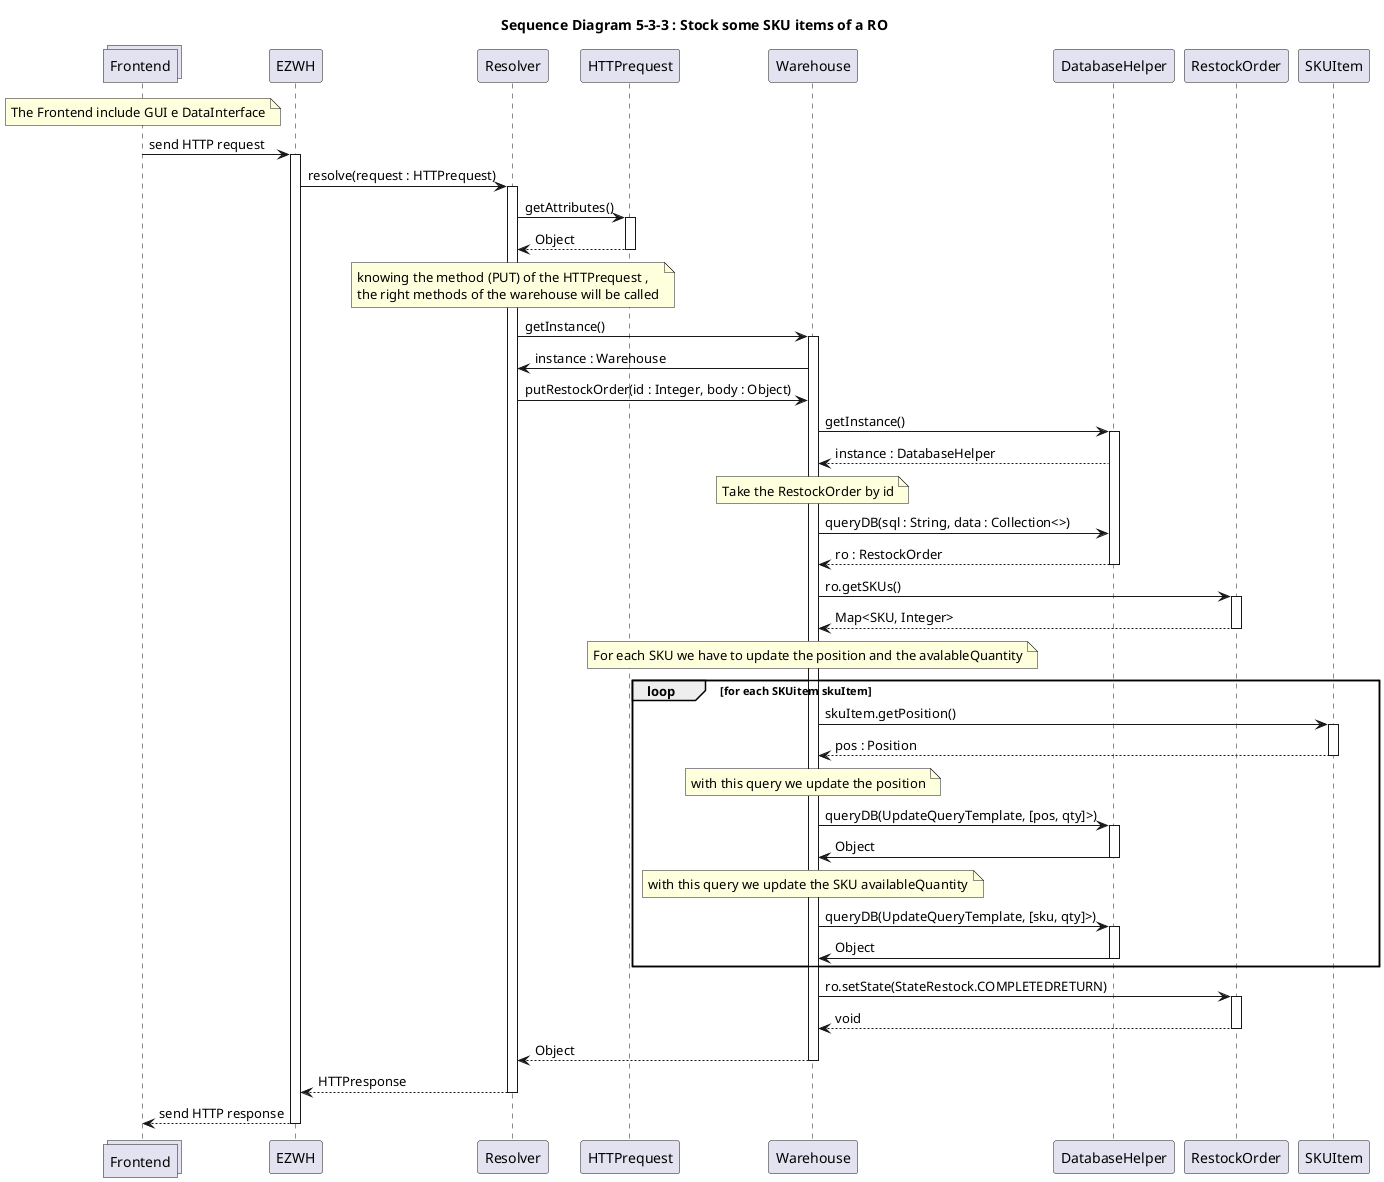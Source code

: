 @startuml

title Sequence Diagram 5-3-3 : Stock some SKU items of a RO

collections Frontend    as Frontend
participant EZWH        as EZWH
participant Resolver    as Resolver
participant HTTPrequest as HTTPrequest
participant Warehouse   as Warehouse
participant DatabaseHelper as DatabaseHelper

note over Frontend
The Frontend include GUI e DataInterface
end note
Frontend -> EZWH  : send HTTP request
activate EZWH 
    EZWH -> Resolver : resolve(request : HTTPrequest)
    activate Resolver
        Resolver -> HTTPrequest : getAttributes()
        activate HTTPrequest
            HTTPrequest --> Resolver : Object
        deactivate HTTPrequest
        note over Resolver  
        knowing the method (PUT) of the HTTPrequest , 
        the right methods of the warehouse will be called
        end note
        Resolver -> Warehouse : getInstance()
        activate Warehouse 
            Warehouse -> Resolver : instance : Warehouse
            Resolver -> Warehouse : putRestockOrder(id : Integer, body : Object)
            Warehouse -> DatabaseHelper : getInstance()
            activate DatabaseHelper
                DatabaseHelper --> Warehouse : instance : DatabaseHelper
                note over Warehouse
                    Take the RestockOrder by id
                end note
                Warehouse -> DatabaseHelper : queryDB(sql : String, data : Collection<>)
                DatabaseHelper --> Warehouse : ro : RestockOrder
            deactivate DatabaseHelper

            Warehouse -> RestockOrder : ro.getSKUs()
            activate RestockOrder
                RestockOrder --> Warehouse : Map<SKU, Integer>
            deactivate RestockOrder
            
            note over Warehouse
                For each SKU we have to update the position and the avalableQuantity
            end note

            loop for each SKUitem skuItem

                Warehouse -> SKUItem : skuItem.getPosition()
                activate SKUItem
                    SKUItem --> Warehouse : pos : Position
                deactivate SKUItem

                note over Warehouse
                    with this query we update the position
                end note 
                Warehouse -> DatabaseHelper : queryDB(UpdateQueryTemplate, [pos, qty]>)
                activate DatabaseHelper
                DatabaseHelper -> Warehouse : Object
                deactivate DatabaseHelper

                note over Warehouse
                   with this query we update the SKU availableQuantity
                end note 
                Warehouse -> DatabaseHelper : queryDB(UpdateQueryTemplate, [sku, qty]>)
                activate DatabaseHelper
                DatabaseHelper -> Warehouse : Object
                deactivate DatabaseHelper

            end

            Warehouse -> RestockOrder : ro.setState(StateRestock.COMPLETEDRETURN)
            activate RestockOrder 
                RestockOrder --> Warehouse : void
            deactivate RestockOrder

            Warehouse --> Resolver : Object
        deactivate Warehouse

        Resolver --> EZWH : HTTPresponse
    deactivate Resolver
    EZWH --> Frontend : send HTTP response
deactivate EZWH
